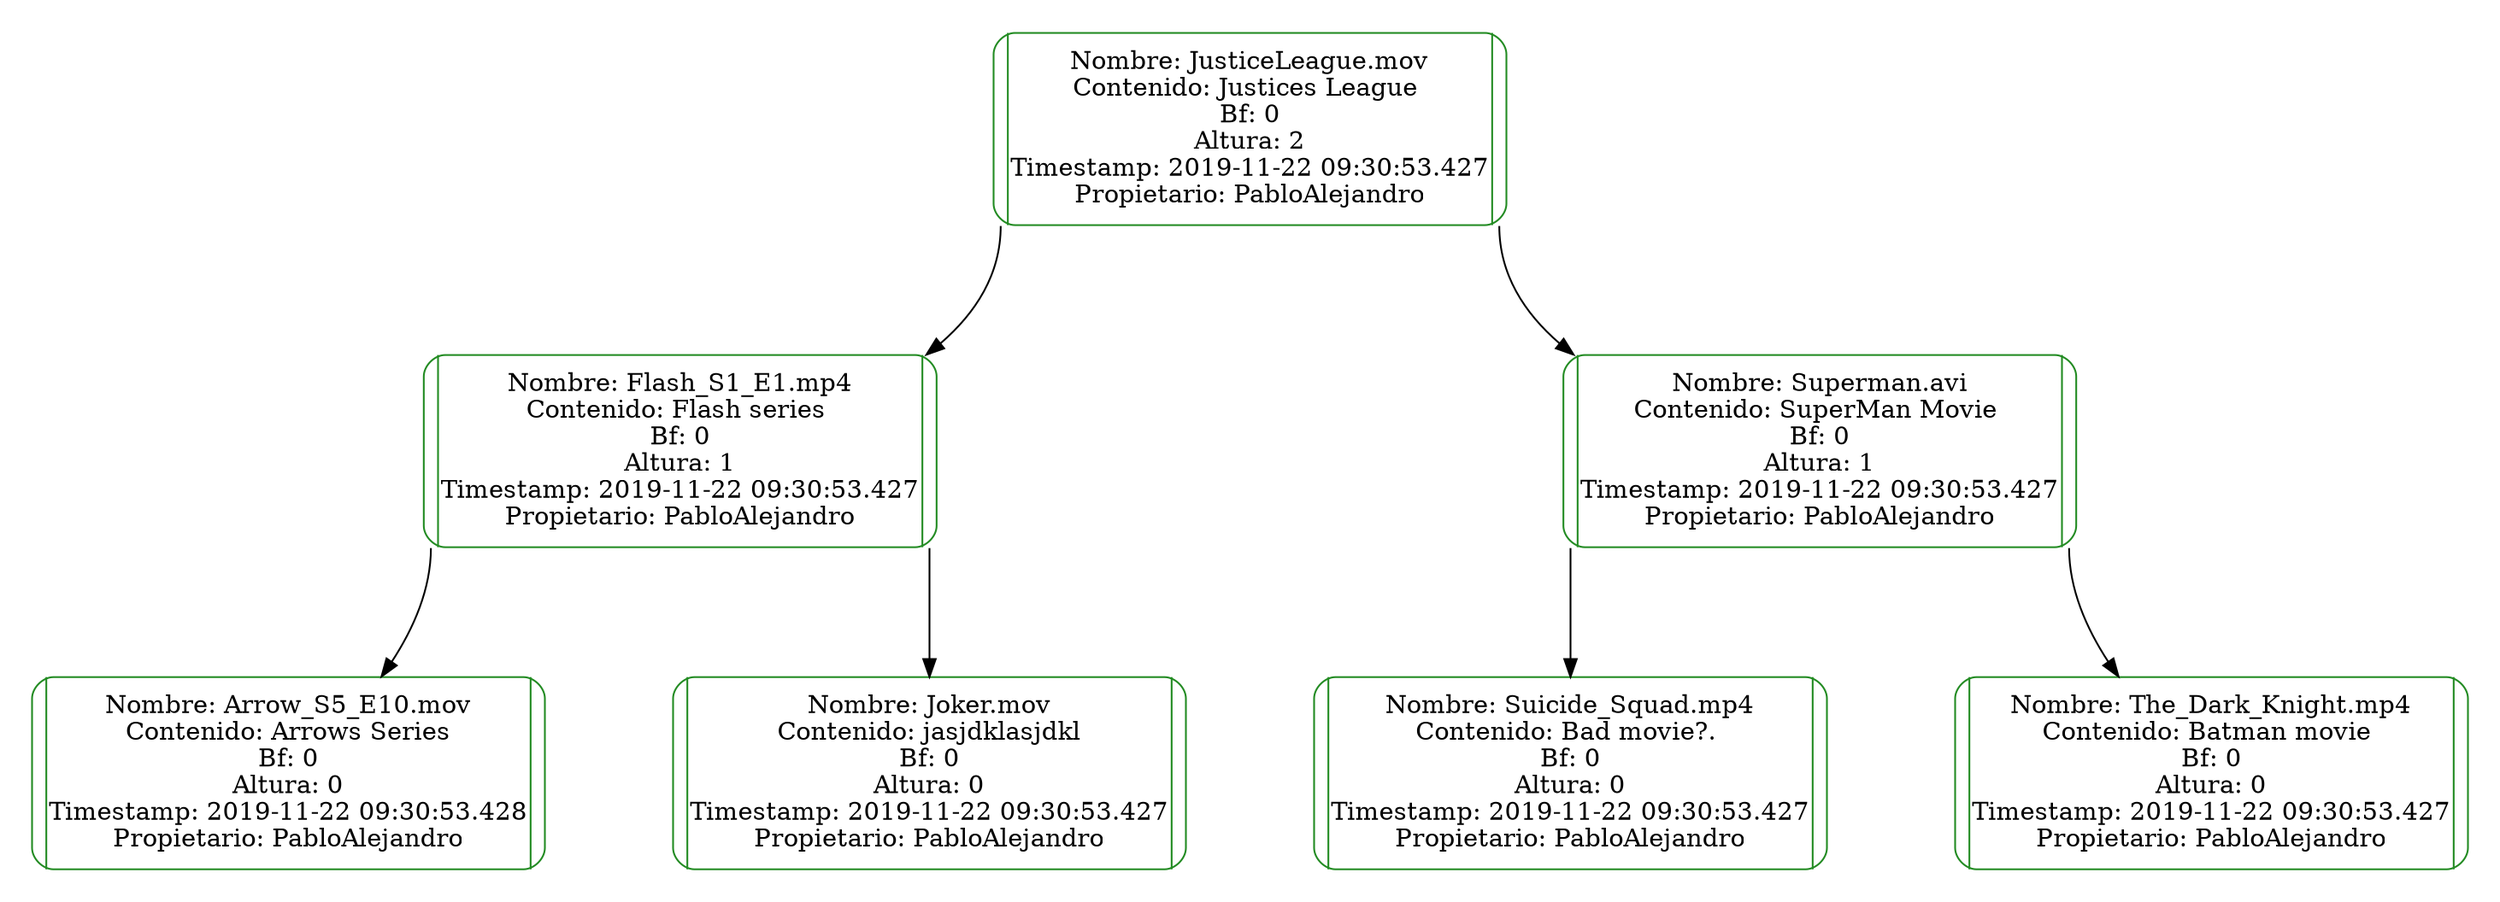 digraph AVLTree {
    rankdir=TB;
    graph [pad=".25", ranksep="1.0", nodesep="1"];
    node [shape=record, style = rounded, color = forestgreen];
    node [width = 4, height = 1.5, fixedsize="true"];
    //Nodes and links creation
     ndJusticeLeaguemov[label="<left> | Nombre: JusticeLeague.mov\nContenido:  Justices League \nBf: 0\nAltura: 2\nTimestamp: 2019-11-22 09:30:53.427\nPropietario: PabloAlejandro | <right>"];
     //Links ndJusticeLeaguemov
     ndJusticeLeaguemov:left->ndFlash_S1_E1mp4
     ndJusticeLeaguemov:right->ndSupermanavi
     ndFlash_S1_E1mp4[label="<left> | Nombre: Flash_S1_E1.mp4\nContenido:  Flash series \nBf: 0\nAltura: 1\nTimestamp: 2019-11-22 09:30:53.427\nPropietario: PabloAlejandro | <right>"];
     //Links ndFlash_S1_E1mp4
     ndFlash_S1_E1mp4:left->ndArrow_S5_E10mov
     ndFlash_S1_E1mp4:right->ndJokermov
     ndArrow_S5_E10mov[label="<left> | Nombre: Arrow_S5_E10.mov\nContenido:  Arrows Series\nBf: 0\nAltura: 0\nTimestamp: 2019-11-22 09:30:53.428\nPropietario: PabloAlejandro | <right>"];
     //Links ndArrow_S5_E10mov
     ndJokermov[label="<left> | Nombre: Joker.mov\nContenido: jasjdklasjdkl\nBf: 0\nAltura: 0\nTimestamp: 2019-11-22 09:30:53.427\nPropietario: PabloAlejandro | <right>"];
     //Links ndJokermov
     ndSupermanavi[label="<left> | Nombre: Superman.avi\nContenido:  SuperMan Movie \nBf: 0\nAltura: 1\nTimestamp: 2019-11-22 09:30:53.427\nPropietario: PabloAlejandro | <right>"];
     //Links ndSupermanavi
     ndSupermanavi:left->ndSuicide_Squadmp4
     ndSupermanavi:right->ndThe_Dark_Knightmp4
     ndSuicide_Squadmp4[label="<left> | Nombre: Suicide_Squad.mp4\nContenido:  Bad movie?. \nBf: 0\nAltura: 0\nTimestamp: 2019-11-22 09:30:53.427\nPropietario: PabloAlejandro | <right>"];
     //Links ndSuicide_Squadmp4
     ndThe_Dark_Knightmp4[label="<left> | Nombre: The_Dark_Knight.mp4\nContenido:  Batman movie \nBf: 0\nAltura: 0\nTimestamp: 2019-11-22 09:30:53.427\nPropietario: PabloAlejandro | <right>"];
     //Links ndThe_Dark_Knightmp4
}